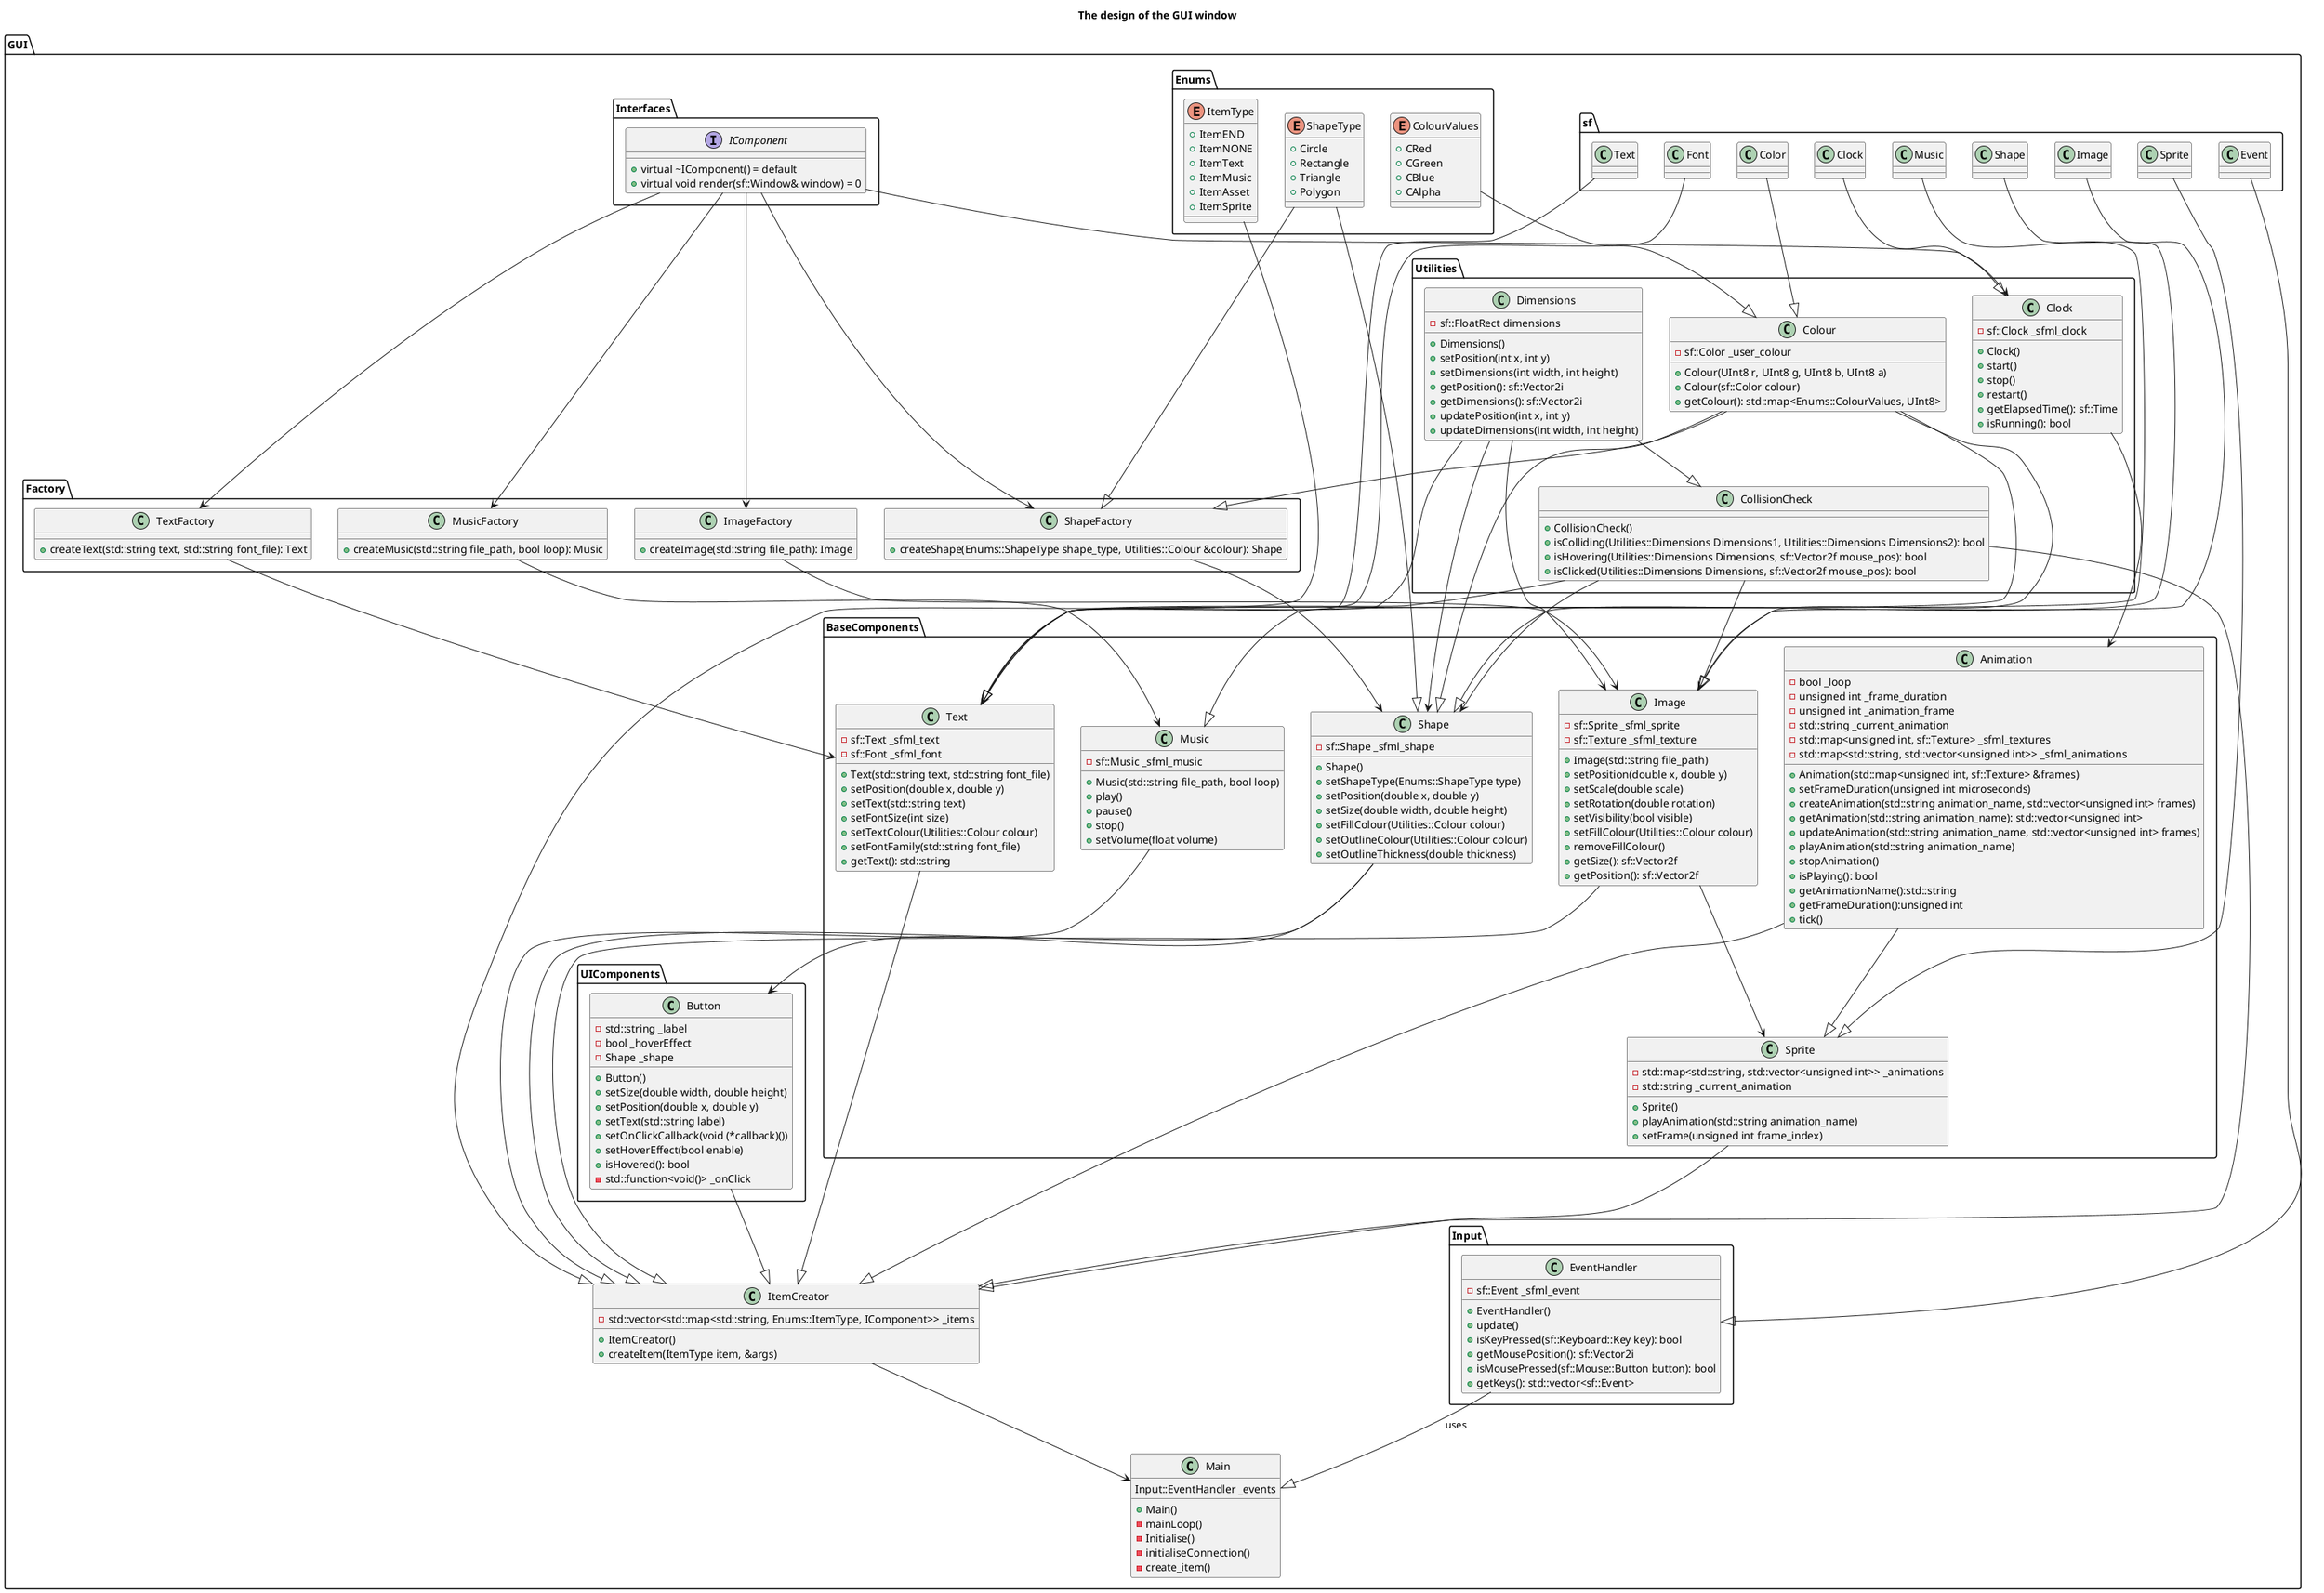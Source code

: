 @startuml Updated GUI Module Design

title "The design of the GUI window"

namespace GUI {
    namespace sf {
        class Text {}
        class Font {}
        class Music {}
        class Clock {}
        class Color {}
        class Image {}
        class Shape {}
        class Event {}
        class Sprite {}
    }

    namespace Enums {
        enum ShapeType {
            +Circle
            +Rectangle
            +Triangle
            +Polygon
        }

        enum ItemType {
            +ItemEND
            +ItemNONE
            +ItemText
            +ItemMusic
            +ItemAsset
            +ItemSprite
        }

        enum ColourValues {
            +CRed
            +CGreen
            +CBlue
            +CAlpha
        }
    }
    namespace Interfaces {
        interface IComponent {
            +virtual ~IComponent() = default
            +virtual void render(sf::Window& window) = 0
        }
    }

    namespace Utilities {
        class Clock {
            +Clock()
            +start()
            +stop()
            +restart()
            +getElapsedTime(): sf::Time
            +isRunning(): bool
            -sf::Clock _sfml_clock
        }
        class Colour {
            +Colour(UInt8 r, UInt8 g, UInt8 b, UInt8 a)
            +Colour(sf::Color colour)
            +getColour(): std::map<Enums::ColourValues, UInt8>
            - sf::Color _user_colour
        }
        class Dimensions {
            +Dimensions()
            +setPosition(int x, int y)
            +setDimensions(int width, int height)
            +getPosition(): sf::Vector2i
            +getDimensions(): sf::Vector2i
            +updatePosition(int x, int y)
            +updateDimensions(int width, int height)
            - sf::FloatRect dimensions
        }
        class CollisionCheck {
            +CollisionCheck()
            +isColliding(Utilities::Dimensions Dimensions1, Utilities::Dimensions Dimensions2): bool
            +isHovering(Utilities::Dimensions Dimensions, sf::Vector2f mouse_pos): bool
            +isClicked(Utilities::Dimensions Dimensions, sf::Vector2f mouse_pos): bool
        }
    }

    namespace Factory {
        class TextFactory {
            +createText(std::string text, std::string font_file): Text
        }
        class ImageFactory {
            +createImage(std::string file_path): Image
        }
        class MusicFactory {
            +createMusic(std::string file_path, bool loop): Music
        }
        class ShapeFactory {
            +createShape(Enums::ShapeType shape_type, Utilities::Colour &colour): Shape
        }
    }


    namespace BaseComponents {

        class Animation {
            +Animation(std::map<unsigned int, sf::Texture> &frames)
            +setFrameDuration(unsigned int microseconds)
            +createAnimation(std::string animation_name, std::vector<unsigned int> frames)
            +getAnimation(std::string animation_name): std::vector<unsigned int>
            +updateAnimation(std::string animation_name, std::vector<unsigned int> frames)
            +playAnimation(std::string animation_name)
            +stopAnimation()
            +isPlaying(): bool
            +getAnimationName():std::string
            +getFrameDuration():unsigned int
            +tick()
            -bool _loop
            -unsigned int _frame_duration
            -unsigned int _animation_frame
            -std::string _current_animation
            -std::map<unsigned int, sf::Texture> _sfml_textures
            -std::map<std::string, std::vector<unsigned int>> _sfml_animations
        }

        class Text {
            +Text(std::string text, std::string font_file)
            +setPosition(double x, double y)
            +setText(std::string text)
            +setFontSize(int size)
            +setTextColour(Utilities::Colour colour)
            +setFontFamily(std::string font_file)
            +getText(): std::string
            -sf::Text _sfml_text
            -sf::Font _sfml_font
        }

        class Music {
            +Music(std::string file_path, bool loop)
            +play()
            +pause()
            +stop()
            +setVolume(float volume)
            -sf::Music _sfml_music
        }

        class Image {
            +Image(std::string file_path)
            +setPosition(double x, double y)
            +setScale(double scale)
            +setRotation(double rotation)
            +setVisibility(bool visible)
            +setFillColour(Utilities::Colour colour)
            +removeFillColour()
            +getSize(): sf::Vector2f
            +getPosition(): sf::Vector2f
            -sf::Sprite _sfml_sprite
            -sf::Texture _sfml_texture
        }

        class Sprite {
            +Sprite()
            +playAnimation(std::string animation_name)
            +setFrame(unsigned int frame_index)
            -std::map<std::string, std::vector<unsigned int>> _animations
            -std::string _current_animation
        }

        class Shape {
            +Shape()
            +setShapeType(Enums::ShapeType type)
            +setPosition(double x, double y)
            +setSize(double width, double height)
            +setFillColour(Utilities::Colour colour)
            +setOutlineColour(Utilities::Colour colour)
            +setOutlineThickness(double thickness)
            -sf::Shape _sfml_shape
        }
    }

    namespace UIComponents {
        class Button {
            +Button()
            +setSize(double width, double height)
            +setPosition(double x, double y)
            +setText(std::string label)
            +setOnClickCallback(void (*callback)())
            +setHoverEffect(bool enable)
            +isHovered(): bool
            -std::string _label
            -std::function<void()> _onClick
            -bool _hoverEffect
            -Shape _shape
        }

    }

    namespace Input {
        class EventHandler {
            +EventHandler()
            +update()
            +isKeyPressed(sf::Keyboard::Key key): bool
            +getMousePosition(): sf::Vector2i
            +isMousePressed(sf::Mouse::Button button): bool
            +getKeys(): std::vector<sf::Event>
            -sf::Event _sfml_event
        }
    }

    class ItemCreator {
        +ItemCreator()
        +createItem(ItemType item, &args)
        - std::vector<std::map<std::string, Enums::ItemType, IComponent>> _items
    }

    class Main {
        +Main()
        -mainLoop()
        -Initialise()
        -initialiseConnection()
        -create_item()
        Input::EventHandler _events
    }

    ' Base sfml classes
    sf.Event --|> Input.EventHandler
    sf.Clock --|> Utilities.Clock
    sf.Color --|> Utilities.Colour
    sf.Text --|> BaseComponents.Text
    sf.Font --|> BaseComponents.Text
    sf.Music --|> BaseComponents.Music
    sf.Image --|> BaseComponents.Image
    sf.Shape --|> BaseComponents.Shape
    sf.Sprite --|> BaseComponents.Sprite

    ' Enums
    Enums.ItemType --|> ItemCreator
    Enums.ShapeType --|> Factory.ShapeFactory
    Enums.ShapeType --|> BaseComponents.Shape
    Enums.ColourValues --|> Utilities.Colour

    ' The colour links
    Utilities.Colour --|> Factory.ShapeFactory
    Utilities.Colour --|> BaseComponents.Text
    Utilities.Colour --|> BaseComponents.Image
    Utilities.Colour --|> BaseComponents.Shape

    ' Generic component for polymorphism
    Interfaces.IComponent --> Utilities.Clock
    Interfaces.IComponent --> Factory.TextFactory
    Interfaces.IComponent --> Factory.ImageFactory
    Interfaces.IComponent --> Factory.ShapeFactory
    Interfaces.IComponent --> Factory.MusicFactory

    ' Factory components
    Factory.TextFactory --> BaseComponents.Text
    Factory.ImageFactory --> BaseComponents.Image
    Factory.ShapeFactory --> BaseComponents.Shape
    Factory.MusicFactory --> BaseComponents.Music

    ' Item position tracking
    Utilities.Dimensions --> BaseComponents.Text
    Utilities.Dimensions --> BaseComponents.Image
    Utilities.Dimensions --> BaseComponents.Shape
    Utilities.Dimensions --|> Utilities.CollisionCheck

    ' Collision check class linking
    Utilities.CollisionCheck --> BaseComponents.Text
    Utilities.CollisionCheck --> BaseComponents.Image
    Utilities.CollisionCheck --> BaseComponents.Shape

    ' Base components
    BaseComponents.Image --> BaseComponents.Sprite
    BaseComponents.Animation --|> BaseComponents.Sprite
    Utilities.Clock --> BaseComponents.Animation

    ' UI ready components
    BaseComponents.Shape --> UIComponents.Button

    ' All the Components are linked to the ItemCreator
    BaseComponents.Text --|> ItemCreator
    Utilities.CollisionCheck --|> ItemCreator
    BaseComponents.Animation --|> ItemCreator
    BaseComponents.Music --|> ItemCreator
    BaseComponents.Image --|> ItemCreator
    BaseComponents.Sprite --|> ItemCreator
    BaseComponents.Shape --|> ItemCreator
    UIComponents.Button --|> ItemCreator

    ' The root linker
    Input.EventHandler --|> Main: uses
    ItemCreator --> Main
}

@enduml
